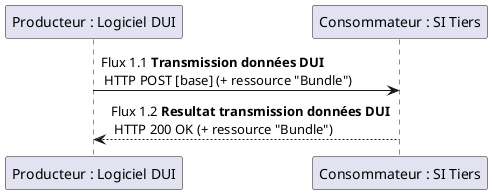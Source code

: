 @startuml

"Producteur : Logiciel DUI" -> "Consommateur : SI Tiers" : Flux 1.1 **Transmission données DUI** \n HTTP POST [base] (+ ressource "Bundle")
"Producteur : Logiciel DUI" <-- "Consommateur : SI Tiers" : Flux 1.2 **Resultat transmission données DUI** \n HTTP 200 OK (+ ressource "Bundle")
@enduml
